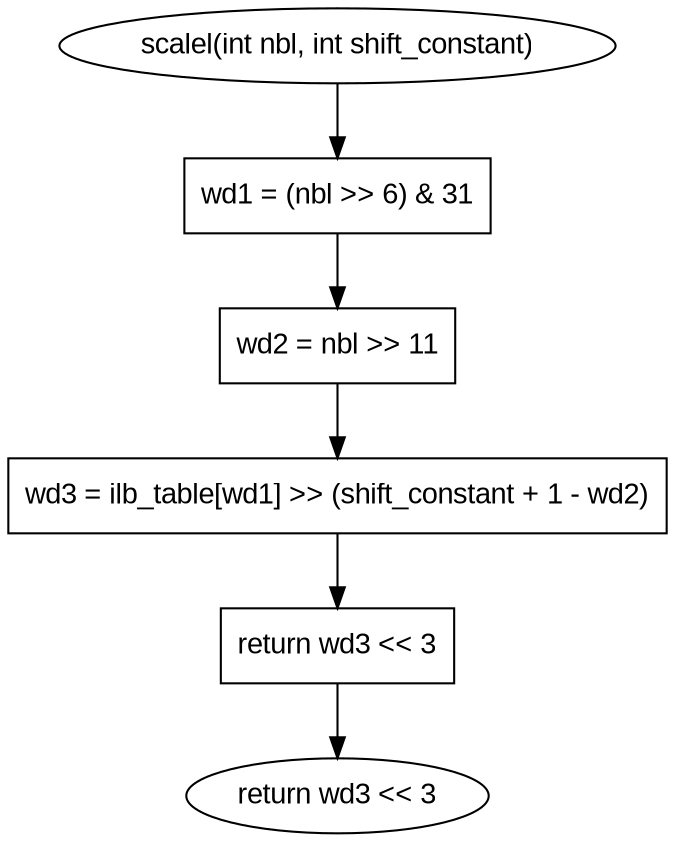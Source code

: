 digraph scalel {
    rankdir=TB;
    node [shape=box, fontname=Arial];
    edge [fontname=Arial];

    start [label="scalel(int nbl, int shift_constant)", shape=ellipse];
    end [label="return wd3 << 3", shape=ellipse];
    compute_wd1 [label="wd1 = (nbl >> 6) & 31"];
    compute_wd2 [label="wd2 = nbl >> 11"];
    lookup_ilb [label="wd3 = ilb_table[wd1] >> (shift_constant + 1 - wd2)"];
    shift_result [label="return wd3 << 3"];

    start -> compute_wd1;
    compute_wd1 -> compute_wd2;
    compute_wd2 -> lookup_ilb;
    lookup_ilb -> shift_result;
    shift_result -> end;
}